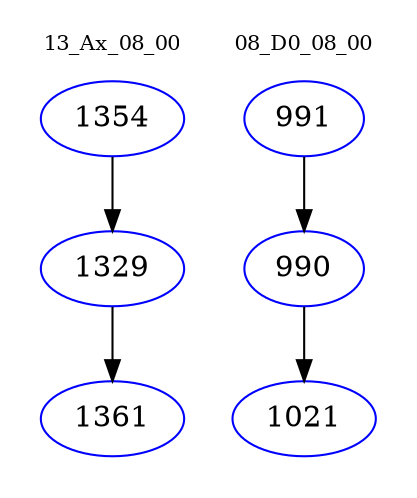 digraph{
subgraph cluster_0 {
color = white
label = "13_Ax_08_00";
fontsize=10;
T0_1354 [label="1354", color="blue"]
T0_1354 -> T0_1329 [color="black"]
T0_1329 [label="1329", color="blue"]
T0_1329 -> T0_1361 [color="black"]
T0_1361 [label="1361", color="blue"]
}
subgraph cluster_1 {
color = white
label = "08_D0_08_00";
fontsize=10;
T1_991 [label="991", color="blue"]
T1_991 -> T1_990 [color="black"]
T1_990 [label="990", color="blue"]
T1_990 -> T1_1021 [color="black"]
T1_1021 [label="1021", color="blue"]
}
}
